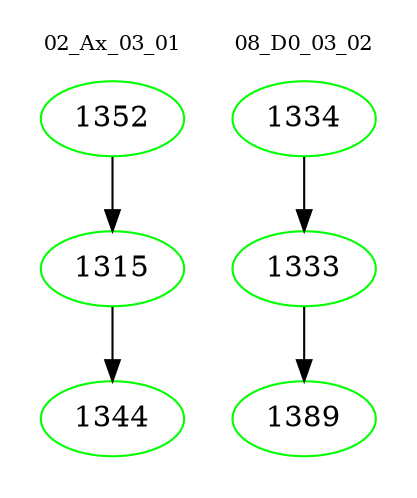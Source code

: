 digraph{
subgraph cluster_0 {
color = white
label = "02_Ax_03_01";
fontsize=10;
T0_1352 [label="1352", color="green"]
T0_1352 -> T0_1315 [color="black"]
T0_1315 [label="1315", color="green"]
T0_1315 -> T0_1344 [color="black"]
T0_1344 [label="1344", color="green"]
}
subgraph cluster_1 {
color = white
label = "08_D0_03_02";
fontsize=10;
T1_1334 [label="1334", color="green"]
T1_1334 -> T1_1333 [color="black"]
T1_1333 [label="1333", color="green"]
T1_1333 -> T1_1389 [color="black"]
T1_1389 [label="1389", color="green"]
}
}
